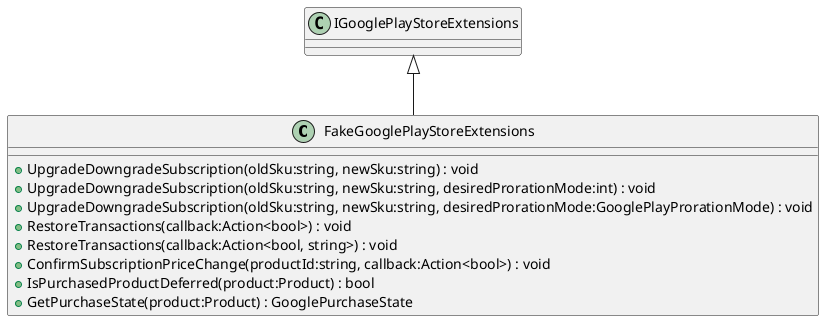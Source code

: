 @startuml
class FakeGooglePlayStoreExtensions {
    + UpgradeDowngradeSubscription(oldSku:string, newSku:string) : void
    + UpgradeDowngradeSubscription(oldSku:string, newSku:string, desiredProrationMode:int) : void
    + UpgradeDowngradeSubscription(oldSku:string, newSku:string, desiredProrationMode:GooglePlayProrationMode) : void
    + RestoreTransactions(callback:Action<bool>) : void
    + RestoreTransactions(callback:Action<bool, string>) : void
    + ConfirmSubscriptionPriceChange(productId:string, callback:Action<bool>) : void
    + IsPurchasedProductDeferred(product:Product) : bool
    + GetPurchaseState(product:Product) : GooglePurchaseState
}
IGooglePlayStoreExtensions <|-- FakeGooglePlayStoreExtensions
@enduml
